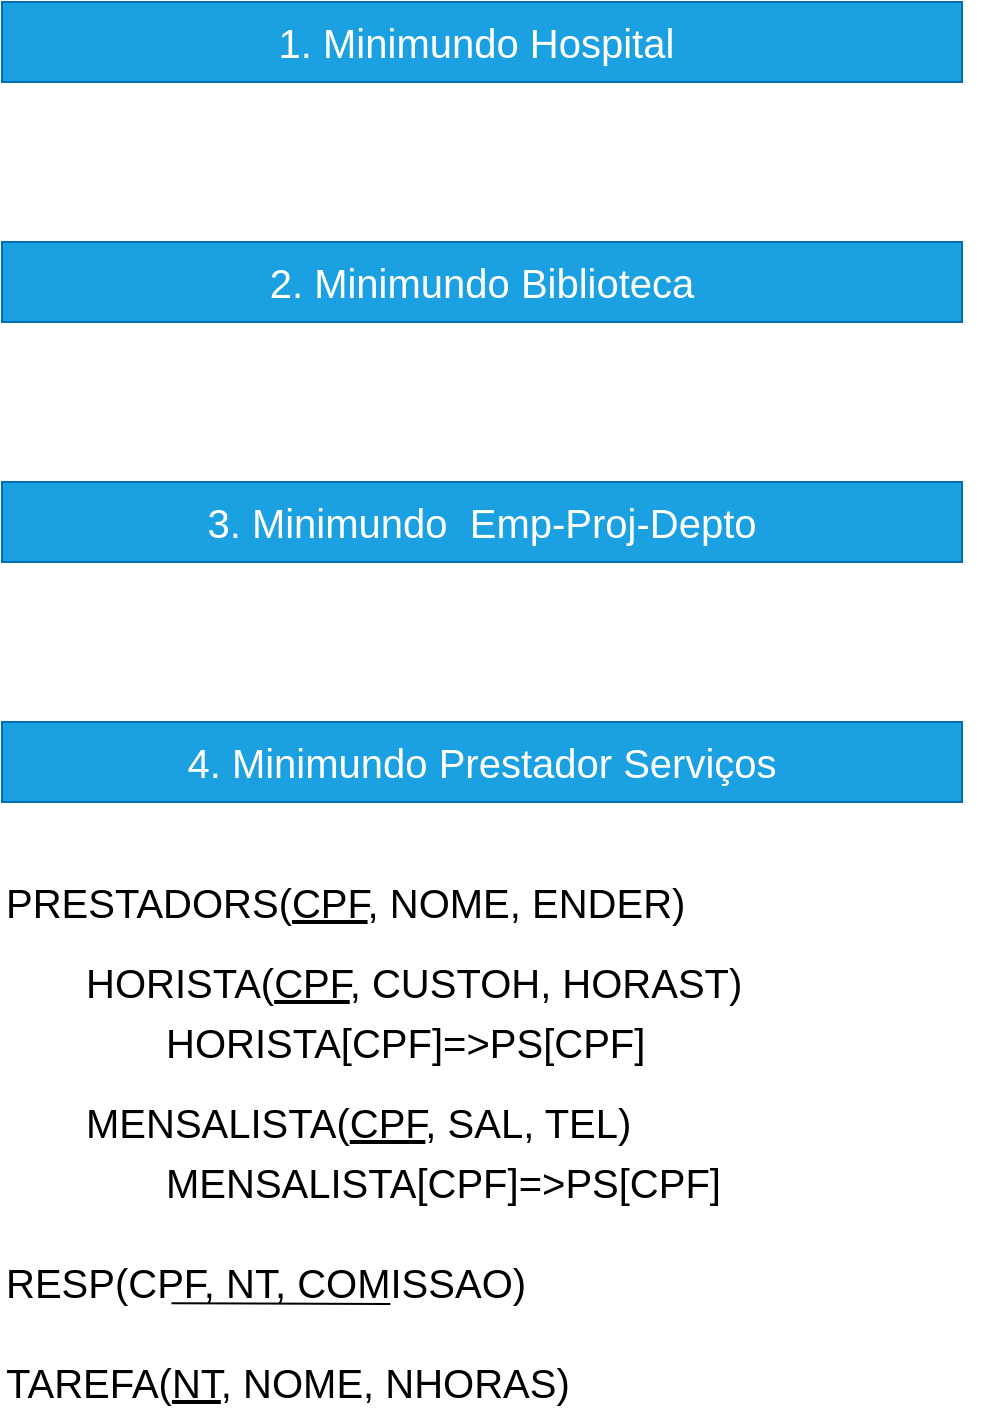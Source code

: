<mxfile version="14.5.4" type="github"><diagram id="eLWv3oav7MvWbBoAbBTL" name="Page-1"><mxGraphModel dx="1038" dy="580" grid="1" gridSize="10" guides="1" tooltips="1" connect="1" arrows="1" fold="1" page="1" pageScale="1" pageWidth="1654" pageHeight="2336" math="0" shadow="0"><root><mxCell id="0"/><mxCell id="1" parent="0"/><mxCell id="UM1YzwA6xKYkU8drU5Jd-1" value="1. Minimundo Hospital&amp;nbsp;" style="text;html=1;strokeColor=#006EAF;fillColor=#1ba1e2;align=center;verticalAlign=middle;whiteSpace=wrap;rounded=0;fontColor=#ffffff;fontSize=20;" vertex="1" parent="1"><mxGeometry x="40" y="20" width="480" height="40" as="geometry"/></mxCell><mxCell id="UM1YzwA6xKYkU8drU5Jd-2" value="2. Minimundo Biblioteca" style="text;html=1;strokeColor=#006EAF;fillColor=#1ba1e2;align=center;verticalAlign=middle;whiteSpace=wrap;rounded=0;fontColor=#ffffff;fontSize=20;" vertex="1" parent="1"><mxGeometry x="40" y="140" width="480" height="40" as="geometry"/></mxCell><mxCell id="UM1YzwA6xKYkU8drU5Jd-3" value="3. Minimundo&amp;nbsp; Emp-Proj-Depto" style="text;html=1;strokeColor=#006EAF;fillColor=#1ba1e2;align=center;verticalAlign=middle;whiteSpace=wrap;rounded=0;fontColor=#ffffff;fontSize=20;" vertex="1" parent="1"><mxGeometry x="40" y="260" width="480" height="40" as="geometry"/></mxCell><mxCell id="UM1YzwA6xKYkU8drU5Jd-4" value="4. Minimundo Prestador Serviços" style="text;html=1;strokeColor=#006EAF;fillColor=#1ba1e2;align=center;verticalAlign=middle;whiteSpace=wrap;rounded=0;fontColor=#ffffff;fontSize=20;" vertex="1" parent="1"><mxGeometry x="40" y="380" width="480" height="40" as="geometry"/></mxCell><mxCell id="UM1YzwA6xKYkU8drU5Jd-5" value="PRESTADORS(&lt;u&gt;CPF&lt;/u&gt;, NOME, ENDER)" style="text;html=1;strokeColor=none;fillColor=none;align=left;verticalAlign=middle;whiteSpace=wrap;rounded=0;fontSize=20;" vertex="1" parent="1"><mxGeometry x="40" y="460" width="500" height="20" as="geometry"/></mxCell><mxCell id="UM1YzwA6xKYkU8drU5Jd-6" value="HORISTA(&lt;u&gt;CPF&lt;/u&gt;, CUSTOH, HORAST)" style="text;html=1;strokeColor=none;fillColor=none;align=left;verticalAlign=middle;whiteSpace=wrap;rounded=0;fontSize=20;" vertex="1" parent="1"><mxGeometry x="80" y="500" width="440" height="20" as="geometry"/></mxCell><mxCell id="UM1YzwA6xKYkU8drU5Jd-7" value="MENSALISTA(&lt;u&gt;CPF&lt;/u&gt;, SAL, TEL)" style="text;html=1;strokeColor=none;fillColor=none;align=left;verticalAlign=middle;whiteSpace=wrap;rounded=0;fontSize=20;" vertex="1" parent="1"><mxGeometry x="80" y="570" width="310" height="20" as="geometry"/></mxCell><mxCell id="UM1YzwA6xKYkU8drU5Jd-9" value="TAREFA(&lt;u&gt;NT&lt;/u&gt;, NOME, NHORAS)" style="text;html=1;strokeColor=none;fillColor=none;align=left;verticalAlign=middle;whiteSpace=wrap;rounded=0;fontSize=20;" vertex="1" parent="1"><mxGeometry x="40" y="700" width="430" height="20" as="geometry"/></mxCell><mxCell id="UM1YzwA6xKYkU8drU5Jd-11" value="" style="group" vertex="1" connectable="0" parent="1"><mxGeometry x="40" y="650" width="430" height="21" as="geometry"/></mxCell><mxCell id="UM1YzwA6xKYkU8drU5Jd-8" value="RESP(CPF, NT, COMISSAO)" style="text;html=1;strokeColor=none;fillColor=none;align=left;verticalAlign=middle;whiteSpace=wrap;rounded=0;fontSize=20;" vertex="1" parent="UM1YzwA6xKYkU8drU5Jd-11"><mxGeometry width="430.0" height="20" as="geometry"/></mxCell><mxCell id="UM1YzwA6xKYkU8drU5Jd-10" value="" style="endArrow=none;html=1;fontSize=20;entryX=0.197;entryY=1.03;entryDx=0;entryDy=0;entryPerimeter=0;" edge="1" parent="UM1YzwA6xKYkU8drU5Jd-11" target="UM1YzwA6xKYkU8drU5Jd-8"><mxGeometry width="50" height="50" relative="1" as="geometry"><mxPoint x="194.194" y="21" as="sourcePoint"/><mxPoint x="707.419" y="-130" as="targetPoint"/></mxGeometry></mxCell><mxCell id="UM1YzwA6xKYkU8drU5Jd-12" value="HORISTA[CPF]=&amp;gt;PS[CPF]" style="text;html=1;strokeColor=none;fillColor=none;align=left;verticalAlign=middle;whiteSpace=wrap;rounded=0;fontSize=20;" vertex="1" parent="1"><mxGeometry x="120" y="530" width="350" height="20" as="geometry"/></mxCell><mxCell id="UM1YzwA6xKYkU8drU5Jd-13" value="MENSALISTA[CPF]=&amp;gt;PS[CPF]" style="text;html=1;strokeColor=none;fillColor=none;align=left;verticalAlign=middle;whiteSpace=wrap;rounded=0;fontSize=20;" vertex="1" parent="1"><mxGeometry x="120" y="600" width="350" height="20" as="geometry"/></mxCell></root></mxGraphModel></diagram></mxfile>